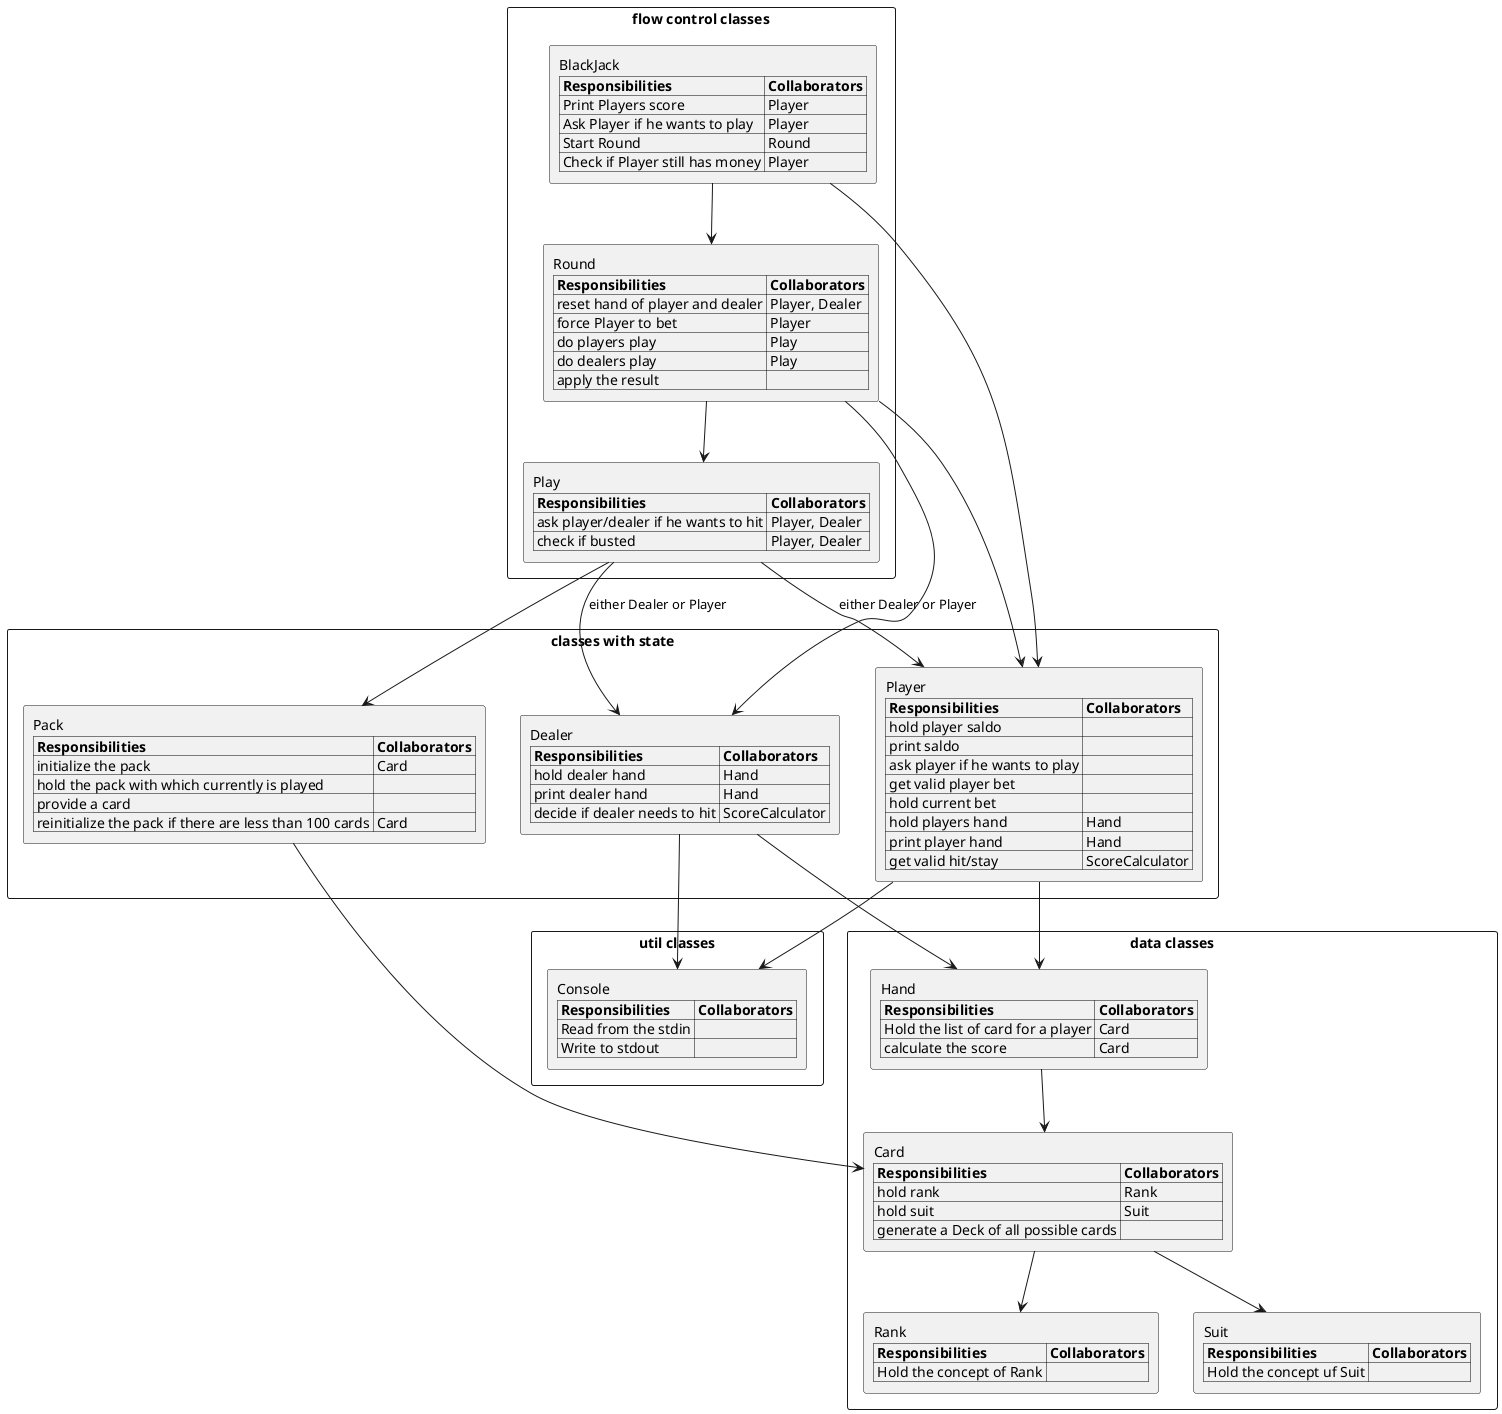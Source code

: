 @startuml

rectangle "flow control classes" {
    rectangle BlackJack [
        BlackJack
        |= Responsibilities |= Collaborators |
        | Print Players score | Player |
        | Ask Player if he wants to play | Player |
        | Start Round | Round |
        | Check if Player still has money | Player |
    ]

    rectangle Round [
        Round
        |= Responsibilities |= Collaborators |
        | reset hand of player and dealer | Player, Dealer|
        | force Player to bet | Player |
        | do players play | Play |
        | do dealers play | Play |
        | apply the result | |
    ]

    rectangle Play [
        Play
        |= Responsibilities |= Collaborators |
        | ask player/dealer if he wants to hit | Player, Dealer |
        | check if busted | Player, Dealer |
    ]

    BlackJack --> Round
    Round --> Play
}

rectangle "classes with state" {
    rectangle Dealer [
        Dealer
        |= Responsibilities |= Collaborators |
        | hold dealer hand | Hand |
        | print dealer hand | Hand |
        | decide if dealer needs to hit | ScoreCalculator |
    ]

    rectangle Player [
        Player
        |= Responsibilities |= Collaborators |
        | hold player saldo | |
        | print saldo | |
        | ask player if he wants to play | |
        | get valid player bet | |
        | hold current bet | |
        | hold players hand | Hand |
        | print player hand | Hand |
        | get valid hit/stay | ScoreCalculator |
    ]

    rectangle Pack [
        Pack
        |= Responsibilities |= Collaborators |
        | initialize the pack | Card |
        | hold the pack with which currently is played | |
        | provide a card | |
        | reinitialize the pack if there are less than 100 cards | Card |
    ]
}

rectangle "util classes" {

    rectangle Console [
        Console
        |= Responsibilities |= Collaborators |
        | Read from the stdin ||
        | Write to stdout ||
    ]
}

rectangle "data classes" {

    rectangle Hand [
        Hand
        |= Responsibilities |= Collaborators |
        | Hold the list of card for a player | Card |
        | calculate the score | Card |
    ]

    rectangle Card [
        Card
        |= Responsibilities |= Collaborators |
        | hold rank | Rank |
        | hold suit | Suit |
        | generate a Deck of all possible cards ||
    ]

    rectangle Rank [
        Rank
        |= Responsibilities |= Collaborators |
        | Hold the concept of Rank | |
    ]

    rectangle Suit [
        Suit
        |= Responsibilities |= Collaborators |
        | Hold the concept uf Suit | |
    ]

    Hand --> Card
    Card --> Rank
    Card --> Suit
}

BlackJack --> Player

Round --> Player
Round --> Dealer

Play --> Dealer : either Dealer or Player
Play --> Player : either Dealer or Player
Play --> Pack

Player --> Hand
Dealer --> Hand

Pack -> Card

Player --> Console
Dealer --> Console

@enduml
